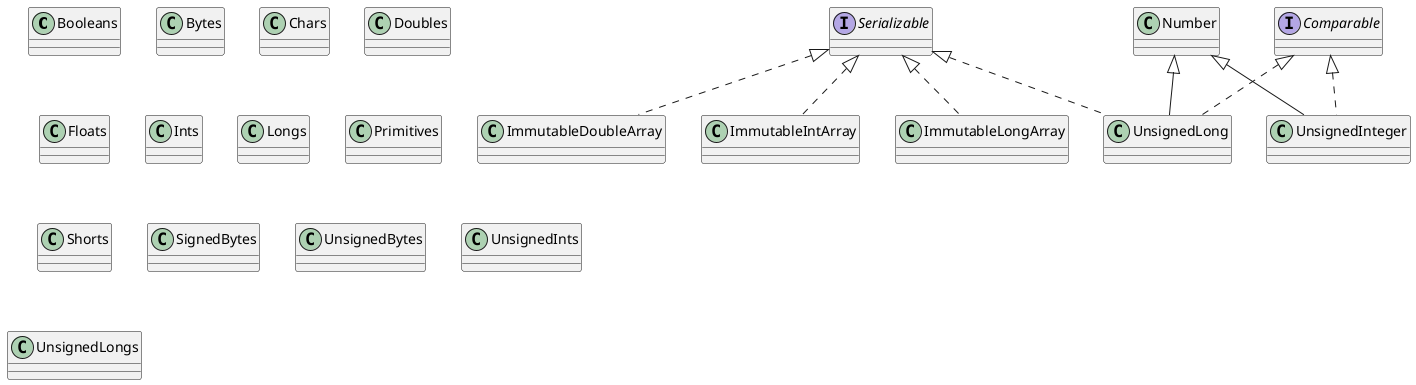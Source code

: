 @startuml
 class Booleans
 class Bytes
 class Chars
 class Doubles
 class Floats
 class ImmutableDoubleArray implements Serializable
 class ImmutableIntArray implements Serializable
 class ImmutableLongArray implements Serializable
 class Ints
 class Longs


 class Primitives
 class Shorts
 class SignedBytes
 class UnsignedBytes
 class UnsignedInteger extends Number implements Comparable
 class UnsignedInts
 class UnsignedLong extends Number implements Comparable, Serializable
 class UnsignedLongs
@enduml
